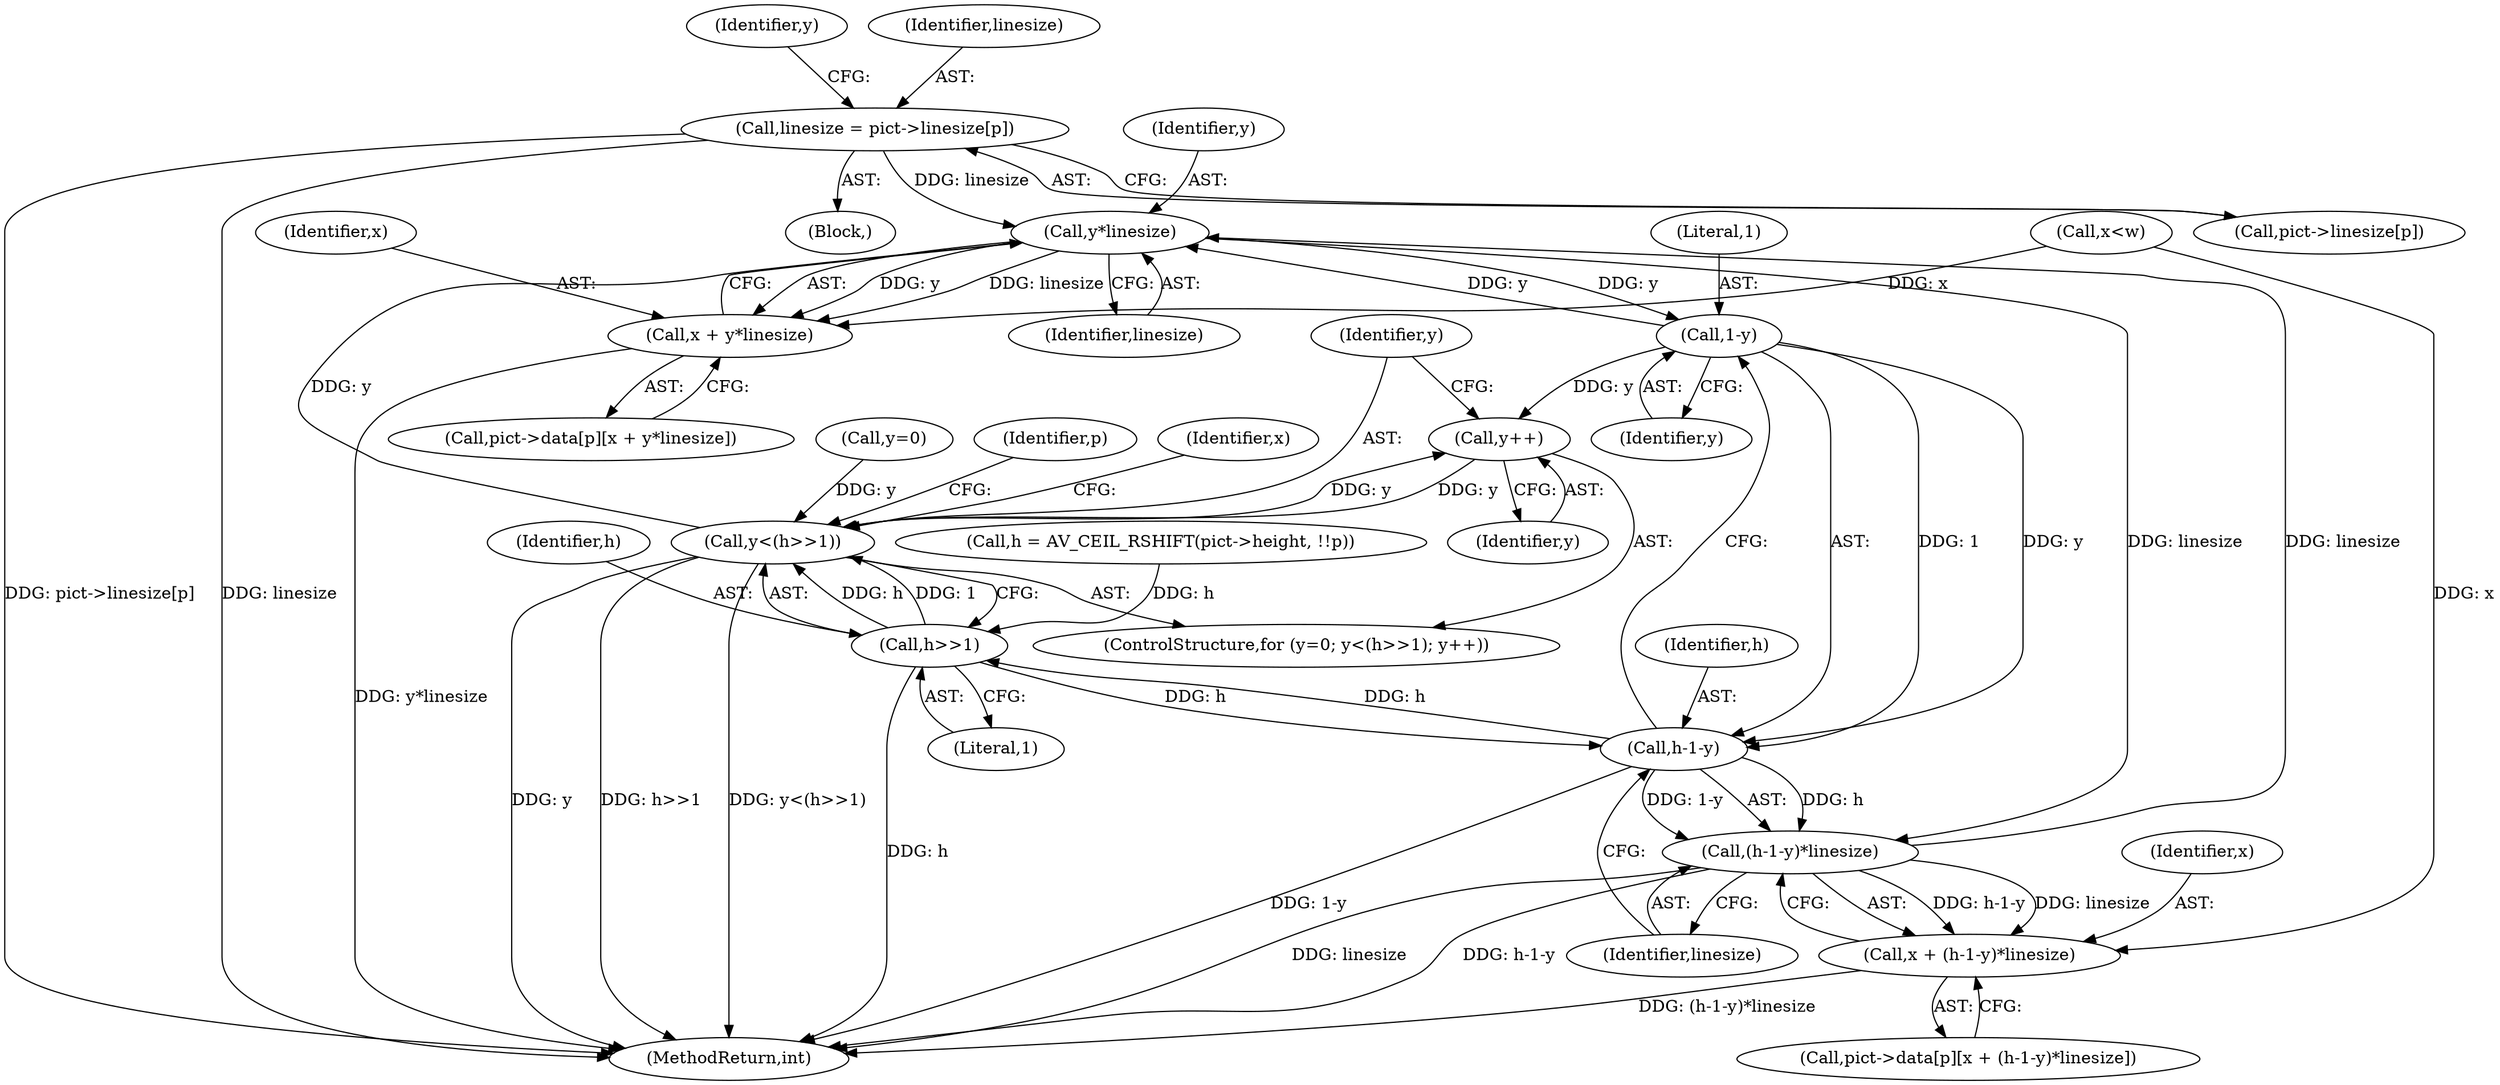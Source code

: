 digraph "0_FFmpeg_bd27a9364ca274ca97f1df6d984e88a0700fb235_0@array" {
"1001398" [label="(Call,linesize = pict->linesize[p])"];
"1001435" [label="(Call,y*linesize)"];
"1001433" [label="(Call,x + y*linesize)"];
"1001449" [label="(Call,1-y)"];
"1001414" [label="(Call,y++)"];
"1001409" [label="(Call,y<(h>>1))"];
"1001447" [label="(Call,h-1-y)"];
"1001411" [label="(Call,h>>1)"];
"1001446" [label="(Call,(h-1-y)*linesize)"];
"1001444" [label="(Call,x + (h-1-y)*linesize)"];
"1001398" [label="(Call,linesize = pict->linesize[p])"];
"1001434" [label="(Identifier,x)"];
"1001436" [label="(Identifier,y)"];
"1001411" [label="(Call,h>>1)"];
"1001450" [label="(Literal,1)"];
"1001433" [label="(Call,x + y*linesize)"];
"1001446" [label="(Call,(h-1-y)*linesize)"];
"1001447" [label="(Call,h-1-y)"];
"1001437" [label="(Identifier,linesize)"];
"1001407" [label="(Identifier,y)"];
"1001405" [label="(ControlStructure,for (y=0; y<(h>>1); y++))"];
"1001415" [label="(Identifier,y)"];
"1001376" [label="(Block,)"];
"1001410" [label="(Identifier,y)"];
"1001444" [label="(Call,x + (h-1-y)*linesize)"];
"1001448" [label="(Identifier,h)"];
"1001474" [label="(MethodReturn,int)"];
"1001409" [label="(Call,y<(h>>1))"];
"1001438" [label="(Call,pict->data[p][x + (h-1-y)*linesize])"];
"1001400" [label="(Call,pict->linesize[p])"];
"1001406" [label="(Call,y=0)"];
"1001412" [label="(Identifier,h)"];
"1001413" [label="(Literal,1)"];
"1001388" [label="(Call,h = AV_CEIL_RSHIFT(pict->height, !!p))"];
"1001451" [label="(Identifier,y)"];
"1001375" [label="(Identifier,p)"];
"1001414" [label="(Call,y++)"];
"1001452" [label="(Identifier,linesize)"];
"1001420" [label="(Call,x<w)"];
"1001435" [label="(Call,y*linesize)"];
"1001427" [label="(Call,pict->data[p][x + y*linesize])"];
"1001418" [label="(Identifier,x)"];
"1001445" [label="(Identifier,x)"];
"1001399" [label="(Identifier,linesize)"];
"1001449" [label="(Call,1-y)"];
"1001398" -> "1001376"  [label="AST: "];
"1001398" -> "1001400"  [label="CFG: "];
"1001399" -> "1001398"  [label="AST: "];
"1001400" -> "1001398"  [label="AST: "];
"1001407" -> "1001398"  [label="CFG: "];
"1001398" -> "1001474"  [label="DDG: pict->linesize[p]"];
"1001398" -> "1001474"  [label="DDG: linesize"];
"1001398" -> "1001435"  [label="DDG: linesize"];
"1001435" -> "1001433"  [label="AST: "];
"1001435" -> "1001437"  [label="CFG: "];
"1001436" -> "1001435"  [label="AST: "];
"1001437" -> "1001435"  [label="AST: "];
"1001433" -> "1001435"  [label="CFG: "];
"1001435" -> "1001433"  [label="DDG: y"];
"1001435" -> "1001433"  [label="DDG: linesize"];
"1001449" -> "1001435"  [label="DDG: y"];
"1001409" -> "1001435"  [label="DDG: y"];
"1001446" -> "1001435"  [label="DDG: linesize"];
"1001435" -> "1001449"  [label="DDG: y"];
"1001435" -> "1001446"  [label="DDG: linesize"];
"1001433" -> "1001427"  [label="AST: "];
"1001434" -> "1001433"  [label="AST: "];
"1001427" -> "1001433"  [label="CFG: "];
"1001433" -> "1001474"  [label="DDG: y*linesize"];
"1001420" -> "1001433"  [label="DDG: x"];
"1001449" -> "1001447"  [label="AST: "];
"1001449" -> "1001451"  [label="CFG: "];
"1001450" -> "1001449"  [label="AST: "];
"1001451" -> "1001449"  [label="AST: "];
"1001447" -> "1001449"  [label="CFG: "];
"1001449" -> "1001414"  [label="DDG: y"];
"1001449" -> "1001447"  [label="DDG: 1"];
"1001449" -> "1001447"  [label="DDG: y"];
"1001414" -> "1001405"  [label="AST: "];
"1001414" -> "1001415"  [label="CFG: "];
"1001415" -> "1001414"  [label="AST: "];
"1001410" -> "1001414"  [label="CFG: "];
"1001414" -> "1001409"  [label="DDG: y"];
"1001409" -> "1001414"  [label="DDG: y"];
"1001409" -> "1001405"  [label="AST: "];
"1001409" -> "1001411"  [label="CFG: "];
"1001410" -> "1001409"  [label="AST: "];
"1001411" -> "1001409"  [label="AST: "];
"1001418" -> "1001409"  [label="CFG: "];
"1001375" -> "1001409"  [label="CFG: "];
"1001409" -> "1001474"  [label="DDG: y"];
"1001409" -> "1001474"  [label="DDG: h>>1"];
"1001409" -> "1001474"  [label="DDG: y<(h>>1)"];
"1001406" -> "1001409"  [label="DDG: y"];
"1001411" -> "1001409"  [label="DDG: h"];
"1001411" -> "1001409"  [label="DDG: 1"];
"1001447" -> "1001446"  [label="AST: "];
"1001448" -> "1001447"  [label="AST: "];
"1001452" -> "1001447"  [label="CFG: "];
"1001447" -> "1001474"  [label="DDG: 1-y"];
"1001447" -> "1001411"  [label="DDG: h"];
"1001447" -> "1001446"  [label="DDG: h"];
"1001447" -> "1001446"  [label="DDG: 1-y"];
"1001411" -> "1001447"  [label="DDG: h"];
"1001411" -> "1001413"  [label="CFG: "];
"1001412" -> "1001411"  [label="AST: "];
"1001413" -> "1001411"  [label="AST: "];
"1001411" -> "1001474"  [label="DDG: h"];
"1001388" -> "1001411"  [label="DDG: h"];
"1001446" -> "1001444"  [label="AST: "];
"1001446" -> "1001452"  [label="CFG: "];
"1001452" -> "1001446"  [label="AST: "];
"1001444" -> "1001446"  [label="CFG: "];
"1001446" -> "1001474"  [label="DDG: linesize"];
"1001446" -> "1001474"  [label="DDG: h-1-y"];
"1001446" -> "1001444"  [label="DDG: h-1-y"];
"1001446" -> "1001444"  [label="DDG: linesize"];
"1001444" -> "1001438"  [label="AST: "];
"1001445" -> "1001444"  [label="AST: "];
"1001438" -> "1001444"  [label="CFG: "];
"1001444" -> "1001474"  [label="DDG: (h-1-y)*linesize"];
"1001420" -> "1001444"  [label="DDG: x"];
}
